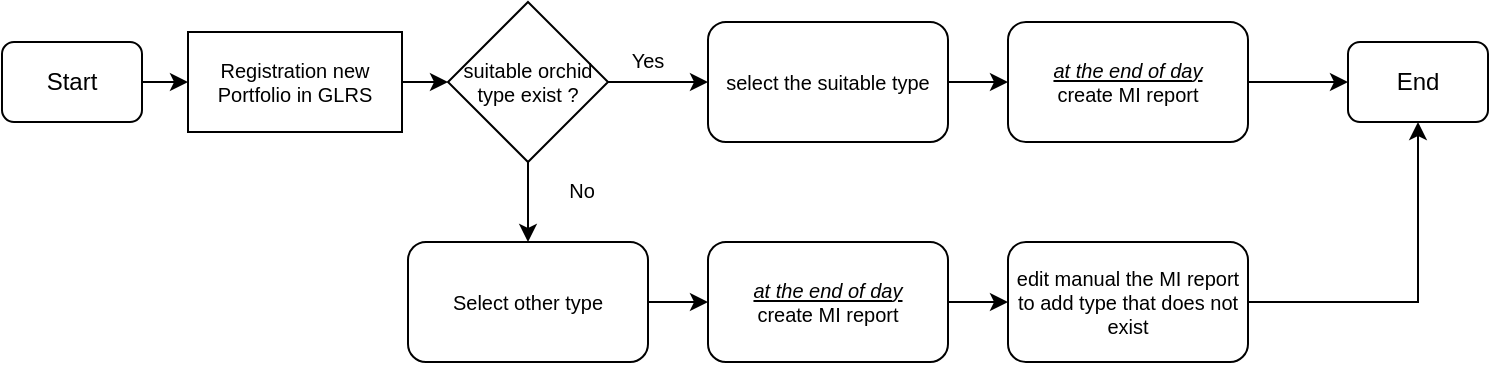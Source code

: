 <mxfile version="12.1.3" type="github" pages="2">
  <diagram id="LQVgbZ8BH9ARwe5pJ3RH" name="Page-1">
    <mxGraphModel dx="1681" dy="429" grid="1" gridSize="10" guides="1" tooltips="1" connect="1" arrows="1" fold="1" page="1" pageScale="1" pageWidth="827" pageHeight="1169" math="0" shadow="0">
      <root>
        <mxCell id="0"/>
        <mxCell id="1" parent="0"/>
        <mxCell id="i2G4MTAF6ANiynTKT08O-24" value="" style="edgeStyle=orthogonalEdgeStyle;rounded=0;orthogonalLoop=1;jettySize=auto;html=1;fontSize=10;" parent="1" source="i2G4MTAF6ANiynTKT08O-1" target="i2G4MTAF6ANiynTKT08O-2" edge="1">
          <mxGeometry relative="1" as="geometry"/>
        </mxCell>
        <mxCell id="i2G4MTAF6ANiynTKT08O-1" value="Start" style="rounded=1;whiteSpace=wrap;html=1;" parent="1" vertex="1">
          <mxGeometry x="-753" y="140" width="70" height="40" as="geometry"/>
        </mxCell>
        <mxCell id="i2G4MTAF6ANiynTKT08O-23" value="" style="edgeStyle=orthogonalEdgeStyle;rounded=0;orthogonalLoop=1;jettySize=auto;html=1;fontSize=10;" parent="1" source="i2G4MTAF6ANiynTKT08O-2" target="i2G4MTAF6ANiynTKT08O-5" edge="1">
          <mxGeometry relative="1" as="geometry"/>
        </mxCell>
        <mxCell id="i2G4MTAF6ANiynTKT08O-2" value="Registration new Portfolio in GLRS" style="rounded=0;whiteSpace=wrap;html=1;fontSize=10;" parent="1" vertex="1">
          <mxGeometry x="-660" y="135" width="107" height="50" as="geometry"/>
        </mxCell>
        <mxCell id="i2G4MTAF6ANiynTKT08O-19" value="" style="edgeStyle=orthogonalEdgeStyle;rounded=0;orthogonalLoop=1;jettySize=auto;html=1;fontSize=10;" parent="1" source="i2G4MTAF6ANiynTKT08O-5" target="i2G4MTAF6ANiynTKT08O-6" edge="1">
          <mxGeometry relative="1" as="geometry"/>
        </mxCell>
        <mxCell id="i2G4MTAF6ANiynTKT08O-21" value="" style="edgeStyle=orthogonalEdgeStyle;rounded=0;orthogonalLoop=1;jettySize=auto;html=1;fontSize=10;" parent="1" source="i2G4MTAF6ANiynTKT08O-5" target="i2G4MTAF6ANiynTKT08O-9" edge="1">
          <mxGeometry relative="1" as="geometry"/>
        </mxCell>
        <mxCell id="i2G4MTAF6ANiynTKT08O-5" value="&lt;span style=&quot;white-space: normal&quot;&gt;suitable orchid type exist ?&lt;/span&gt;" style="rhombus;whiteSpace=wrap;html=1;fontSize=10;" parent="1" vertex="1">
          <mxGeometry x="-530" y="120" width="80" height="80" as="geometry"/>
        </mxCell>
        <mxCell id="i2G4MTAF6ANiynTKT08O-18" value="" style="edgeStyle=orthogonalEdgeStyle;rounded=0;orthogonalLoop=1;jettySize=auto;html=1;fontSize=10;" parent="1" source="i2G4MTAF6ANiynTKT08O-6" target="i2G4MTAF6ANiynTKT08O-12" edge="1">
          <mxGeometry relative="1" as="geometry"/>
        </mxCell>
        <mxCell id="i2G4MTAF6ANiynTKT08O-6" value="select the suitable type" style="rounded=1;whiteSpace=wrap;html=1;fontSize=10;" parent="1" vertex="1">
          <mxGeometry x="-400" y="130" width="120" height="60" as="geometry"/>
        </mxCell>
        <mxCell id="i2G4MTAF6ANiynTKT08O-14" value="" style="edgeStyle=orthogonalEdgeStyle;rounded=0;orthogonalLoop=1;jettySize=auto;html=1;fontSize=10;" parent="1" source="i2G4MTAF6ANiynTKT08O-7" target="i2G4MTAF6ANiynTKT08O-10" edge="1">
          <mxGeometry relative="1" as="geometry"/>
        </mxCell>
        <mxCell id="i2G4MTAF6ANiynTKT08O-7" value="&lt;u&gt;&lt;i&gt;at the end of day&lt;br&gt;&lt;/i&gt;&lt;/u&gt;create MI report" style="rounded=1;whiteSpace=wrap;html=1;fontSize=10;" parent="1" vertex="1">
          <mxGeometry x="-400" y="240" width="120" height="60" as="geometry"/>
        </mxCell>
        <mxCell id="i2G4MTAF6ANiynTKT08O-8" value="End" style="rounded=1;whiteSpace=wrap;html=1;" parent="1" vertex="1">
          <mxGeometry x="-80" y="140" width="70" height="40" as="geometry"/>
        </mxCell>
        <mxCell id="i2G4MTAF6ANiynTKT08O-13" value="" style="edgeStyle=orthogonalEdgeStyle;rounded=0;orthogonalLoop=1;jettySize=auto;html=1;fontSize=10;" parent="1" source="i2G4MTAF6ANiynTKT08O-9" target="i2G4MTAF6ANiynTKT08O-7" edge="1">
          <mxGeometry relative="1" as="geometry"/>
        </mxCell>
        <mxCell id="i2G4MTAF6ANiynTKT08O-9" value="Select other type" style="rounded=1;whiteSpace=wrap;html=1;fontSize=10;" parent="1" vertex="1">
          <mxGeometry x="-550" y="240" width="120" height="60" as="geometry"/>
        </mxCell>
        <mxCell id="i2G4MTAF6ANiynTKT08O-16" value="" style="edgeStyle=orthogonalEdgeStyle;rounded=0;orthogonalLoop=1;jettySize=auto;html=1;fontSize=10;entryX=0.5;entryY=1;entryDx=0;entryDy=0;" parent="1" source="i2G4MTAF6ANiynTKT08O-10" target="i2G4MTAF6ANiynTKT08O-8" edge="1">
          <mxGeometry relative="1" as="geometry">
            <mxPoint x="-100" y="280" as="targetPoint"/>
          </mxGeometry>
        </mxCell>
        <mxCell id="i2G4MTAF6ANiynTKT08O-10" value="edit manual the MI report to add type that does not exist" style="rounded=1;whiteSpace=wrap;html=1;fontSize=10;" parent="1" vertex="1">
          <mxGeometry x="-250" y="240" width="120" height="60" as="geometry"/>
        </mxCell>
        <mxCell id="i2G4MTAF6ANiynTKT08O-17" value="" style="edgeStyle=orthogonalEdgeStyle;rounded=0;orthogonalLoop=1;jettySize=auto;html=1;fontSize=10;" parent="1" source="i2G4MTAF6ANiynTKT08O-12" target="i2G4MTAF6ANiynTKT08O-8" edge="1">
          <mxGeometry relative="1" as="geometry"/>
        </mxCell>
        <mxCell id="i2G4MTAF6ANiynTKT08O-12" value="&lt;u&gt;&lt;i&gt;at the end of day&lt;/i&gt;&lt;/u&gt;&lt;br&gt;create MI report" style="rounded=1;whiteSpace=wrap;html=1;fontSize=10;" parent="1" vertex="1">
          <mxGeometry x="-250" y="130" width="120" height="60" as="geometry"/>
        </mxCell>
        <mxCell id="i2G4MTAF6ANiynTKT08O-20" value="Yes" style="text;html=1;strokeColor=none;fillColor=none;align=center;verticalAlign=middle;whiteSpace=wrap;rounded=0;fontSize=10;" parent="1" vertex="1">
          <mxGeometry x="-450" y="139" width="40" height="20" as="geometry"/>
        </mxCell>
        <mxCell id="i2G4MTAF6ANiynTKT08O-22" value="No" style="text;html=1;strokeColor=none;fillColor=none;align=center;verticalAlign=middle;whiteSpace=wrap;rounded=0;fontSize=10;" parent="1" vertex="1">
          <mxGeometry x="-483" y="204" width="40" height="20" as="geometry"/>
        </mxCell>
      </root>
    </mxGraphModel>
  </diagram>
  <diagram id="7TJhueGtR0vEahOws1c1" name="Page-2">
    <mxGraphModel dx="2174" dy="505" grid="1" gridSize="10" guides="1" tooltips="1" connect="1" arrows="1" fold="1" page="1" pageScale="1" pageWidth="1169" pageHeight="827" math="0" shadow="0">
      <root>
        <mxCell id="-MQZoXn_ezFRRndirt4j-0"/>
        <mxCell id="-MQZoXn_ezFRRndirt4j-1" parent="-MQZoXn_ezFRRndirt4j-0"/>
        <mxCell id="YIqKNHA5-afFZEFIanXi-0" value="" style="edgeStyle=orthogonalEdgeStyle;rounded=0;orthogonalLoop=1;jettySize=auto;html=1;fontSize=10;" edge="1" parent="-MQZoXn_ezFRRndirt4j-1" source="YIqKNHA5-afFZEFIanXi-1" target="YIqKNHA5-afFZEFIanXi-3">
          <mxGeometry relative="1" as="geometry"/>
        </mxCell>
        <mxCell id="YIqKNHA5-afFZEFIanXi-1" value="Start" style="rounded=1;whiteSpace=wrap;html=1;" vertex="1" parent="-MQZoXn_ezFRRndirt4j-1">
          <mxGeometry x="-980" y="140" width="70" height="40" as="geometry"/>
        </mxCell>
        <mxCell id="YIqKNHA5-afFZEFIanXi-2" value="" style="edgeStyle=orthogonalEdgeStyle;rounded=0;orthogonalLoop=1;jettySize=auto;html=1;fontSize=10;" edge="1" parent="-MQZoXn_ezFRRndirt4j-1" source="YIqKNHA5-afFZEFIanXi-3" target="YIqKNHA5-afFZEFIanXi-5">
          <mxGeometry relative="1" as="geometry"/>
        </mxCell>
        <mxCell id="YIqKNHA5-afFZEFIanXi-3" value="Registration new Portfolio in GLRS" style="rounded=0;whiteSpace=wrap;html=1;fontSize=10;" vertex="1" parent="-MQZoXn_ezFRRndirt4j-1">
          <mxGeometry x="-887" y="135" width="107" height="50" as="geometry"/>
        </mxCell>
        <mxCell id="YIqKNHA5-afFZEFIanXi-4" value="" style="edgeStyle=orthogonalEdgeStyle;rounded=0;orthogonalLoop=1;jettySize=auto;html=1;fontSize=10;" edge="1" parent="-MQZoXn_ezFRRndirt4j-1" source="YIqKNHA5-afFZEFIanXi-5" target="YIqKNHA5-afFZEFIanXi-7">
          <mxGeometry relative="1" as="geometry"/>
        </mxCell>
        <mxCell id="8k4KKkGYn3hnsgVvjXT7-5" value="" style="edgeStyle=orthogonalEdgeStyle;rounded=0;orthogonalLoop=1;jettySize=auto;html=1;" edge="1" parent="-MQZoXn_ezFRRndirt4j-1" source="YIqKNHA5-afFZEFIanXi-5" target="8k4KKkGYn3hnsgVvjXT7-3">
          <mxGeometry relative="1" as="geometry"/>
        </mxCell>
        <mxCell id="YIqKNHA5-afFZEFIanXi-5" value="&lt;span style=&quot;white-space: normal&quot;&gt;suitable orchid type exist ?&lt;/span&gt;" style="rhombus;whiteSpace=wrap;html=1;fontSize=10;" vertex="1" parent="-MQZoXn_ezFRRndirt4j-1">
          <mxGeometry x="-757" y="120" width="80" height="80" as="geometry"/>
        </mxCell>
        <mxCell id="YIqKNHA5-afFZEFIanXi-6" value="" style="edgeStyle=orthogonalEdgeStyle;rounded=0;orthogonalLoop=1;jettySize=auto;html=1;fontSize=10;" edge="1" parent="-MQZoXn_ezFRRndirt4j-1" source="YIqKNHA5-afFZEFIanXi-7" target="YIqKNHA5-afFZEFIanXi-10">
          <mxGeometry relative="1" as="geometry"/>
        </mxCell>
        <mxCell id="YIqKNHA5-afFZEFIanXi-7" value="select the suitable type" style="rounded=1;whiteSpace=wrap;html=1;fontSize=10;" vertex="1" parent="-MQZoXn_ezFRRndirt4j-1">
          <mxGeometry x="-627" y="130" width="120" height="60" as="geometry"/>
        </mxCell>
        <mxCell id="YIqKNHA5-afFZEFIanXi-8" value="End" style="rounded=1;whiteSpace=wrap;html=1;" vertex="1" parent="-MQZoXn_ezFRRndirt4j-1">
          <mxGeometry x="-307" y="140" width="70" height="40" as="geometry"/>
        </mxCell>
        <mxCell id="YIqKNHA5-afFZEFIanXi-9" value="" style="edgeStyle=orthogonalEdgeStyle;rounded=0;orthogonalLoop=1;jettySize=auto;html=1;fontSize=10;" edge="1" parent="-MQZoXn_ezFRRndirt4j-1" source="YIqKNHA5-afFZEFIanXi-10" target="YIqKNHA5-afFZEFIanXi-8">
          <mxGeometry relative="1" as="geometry"/>
        </mxCell>
        <mxCell id="YIqKNHA5-afFZEFIanXi-10" value="&lt;u&gt;&lt;i&gt;at the end of day&lt;/i&gt;&lt;/u&gt;&lt;br&gt;create MI report" style="rounded=1;whiteSpace=wrap;html=1;fontSize=10;" vertex="1" parent="-MQZoXn_ezFRRndirt4j-1">
          <mxGeometry x="-477" y="130" width="120" height="60" as="geometry"/>
        </mxCell>
        <mxCell id="YIqKNHA5-afFZEFIanXi-11" value="Yes" style="text;html=1;strokeColor=none;fillColor=none;align=center;verticalAlign=middle;whiteSpace=wrap;rounded=0;fontSize=10;" vertex="1" parent="-MQZoXn_ezFRRndirt4j-1">
          <mxGeometry x="-677" y="139" width="40" height="20" as="geometry"/>
        </mxCell>
        <mxCell id="8k4KKkGYn3hnsgVvjXT7-7" value="" style="edgeStyle=orthogonalEdgeStyle;rounded=0;orthogonalLoop=1;jettySize=auto;html=1;entryX=0.5;entryY=1;entryDx=0;entryDy=0;" edge="1" parent="-MQZoXn_ezFRRndirt4j-1" source="8k4KKkGYn3hnsgVvjXT7-3" target="YIqKNHA5-afFZEFIanXi-3">
          <mxGeometry relative="1" as="geometry">
            <mxPoint x="-857.0" y="270" as="targetPoint"/>
          </mxGeometry>
        </mxCell>
        <mxCell id="8k4KKkGYn3hnsgVvjXT7-3" value="Add new orchid type in GLRS" style="rounded=1;whiteSpace=wrap;html=1;fontSize=10;" vertex="1" parent="-MQZoXn_ezFRRndirt4j-1">
          <mxGeometry x="-777" y="240" width="120" height="60" as="geometry"/>
        </mxCell>
        <mxCell id="CyHH7TVazJ1GlUdeEcXh-0" value="No" style="text;html=1;strokeColor=none;fillColor=none;align=center;verticalAlign=middle;whiteSpace=wrap;rounded=0;fontSize=10;" vertex="1" parent="-MQZoXn_ezFRRndirt4j-1">
          <mxGeometry x="-714" y="206" width="40" height="20" as="geometry"/>
        </mxCell>
      </root>
    </mxGraphModel>
  </diagram>
</mxfile>
